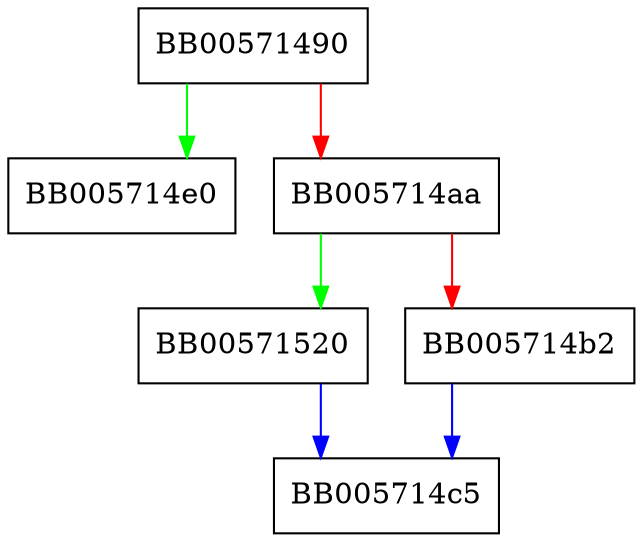 digraph NCONF_load_fp {
  node [shape="box"];
  graph [splines=ortho];
  BB00571490 -> BB005714e0 [color="green"];
  BB00571490 -> BB005714aa [color="red"];
  BB005714aa -> BB00571520 [color="green"];
  BB005714aa -> BB005714b2 [color="red"];
  BB005714b2 -> BB005714c5 [color="blue"];
  BB00571520 -> BB005714c5 [color="blue"];
}